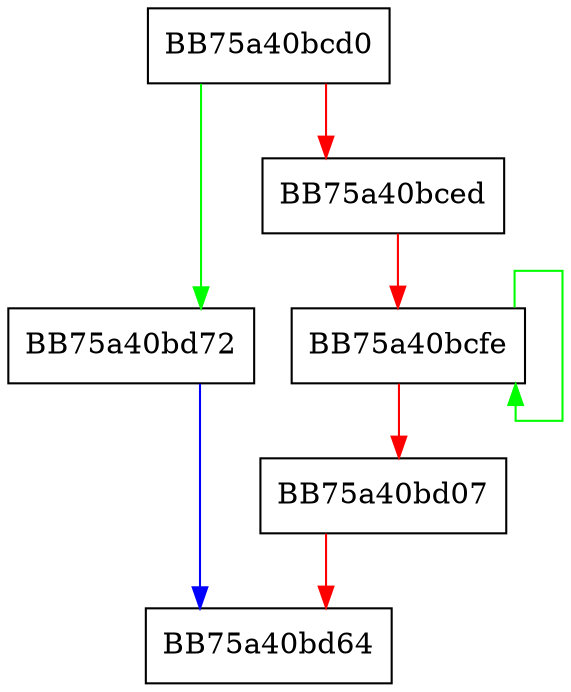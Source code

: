 digraph RemoveMany {
  node [shape="box"];
  graph [splines=ortho];
  BB75a40bcd0 -> BB75a40bd72 [color="green"];
  BB75a40bcd0 -> BB75a40bced [color="red"];
  BB75a40bced -> BB75a40bcfe [color="red"];
  BB75a40bcfe -> BB75a40bcfe [color="green"];
  BB75a40bcfe -> BB75a40bd07 [color="red"];
  BB75a40bd07 -> BB75a40bd64 [color="red"];
  BB75a40bd72 -> BB75a40bd64 [color="blue"];
}